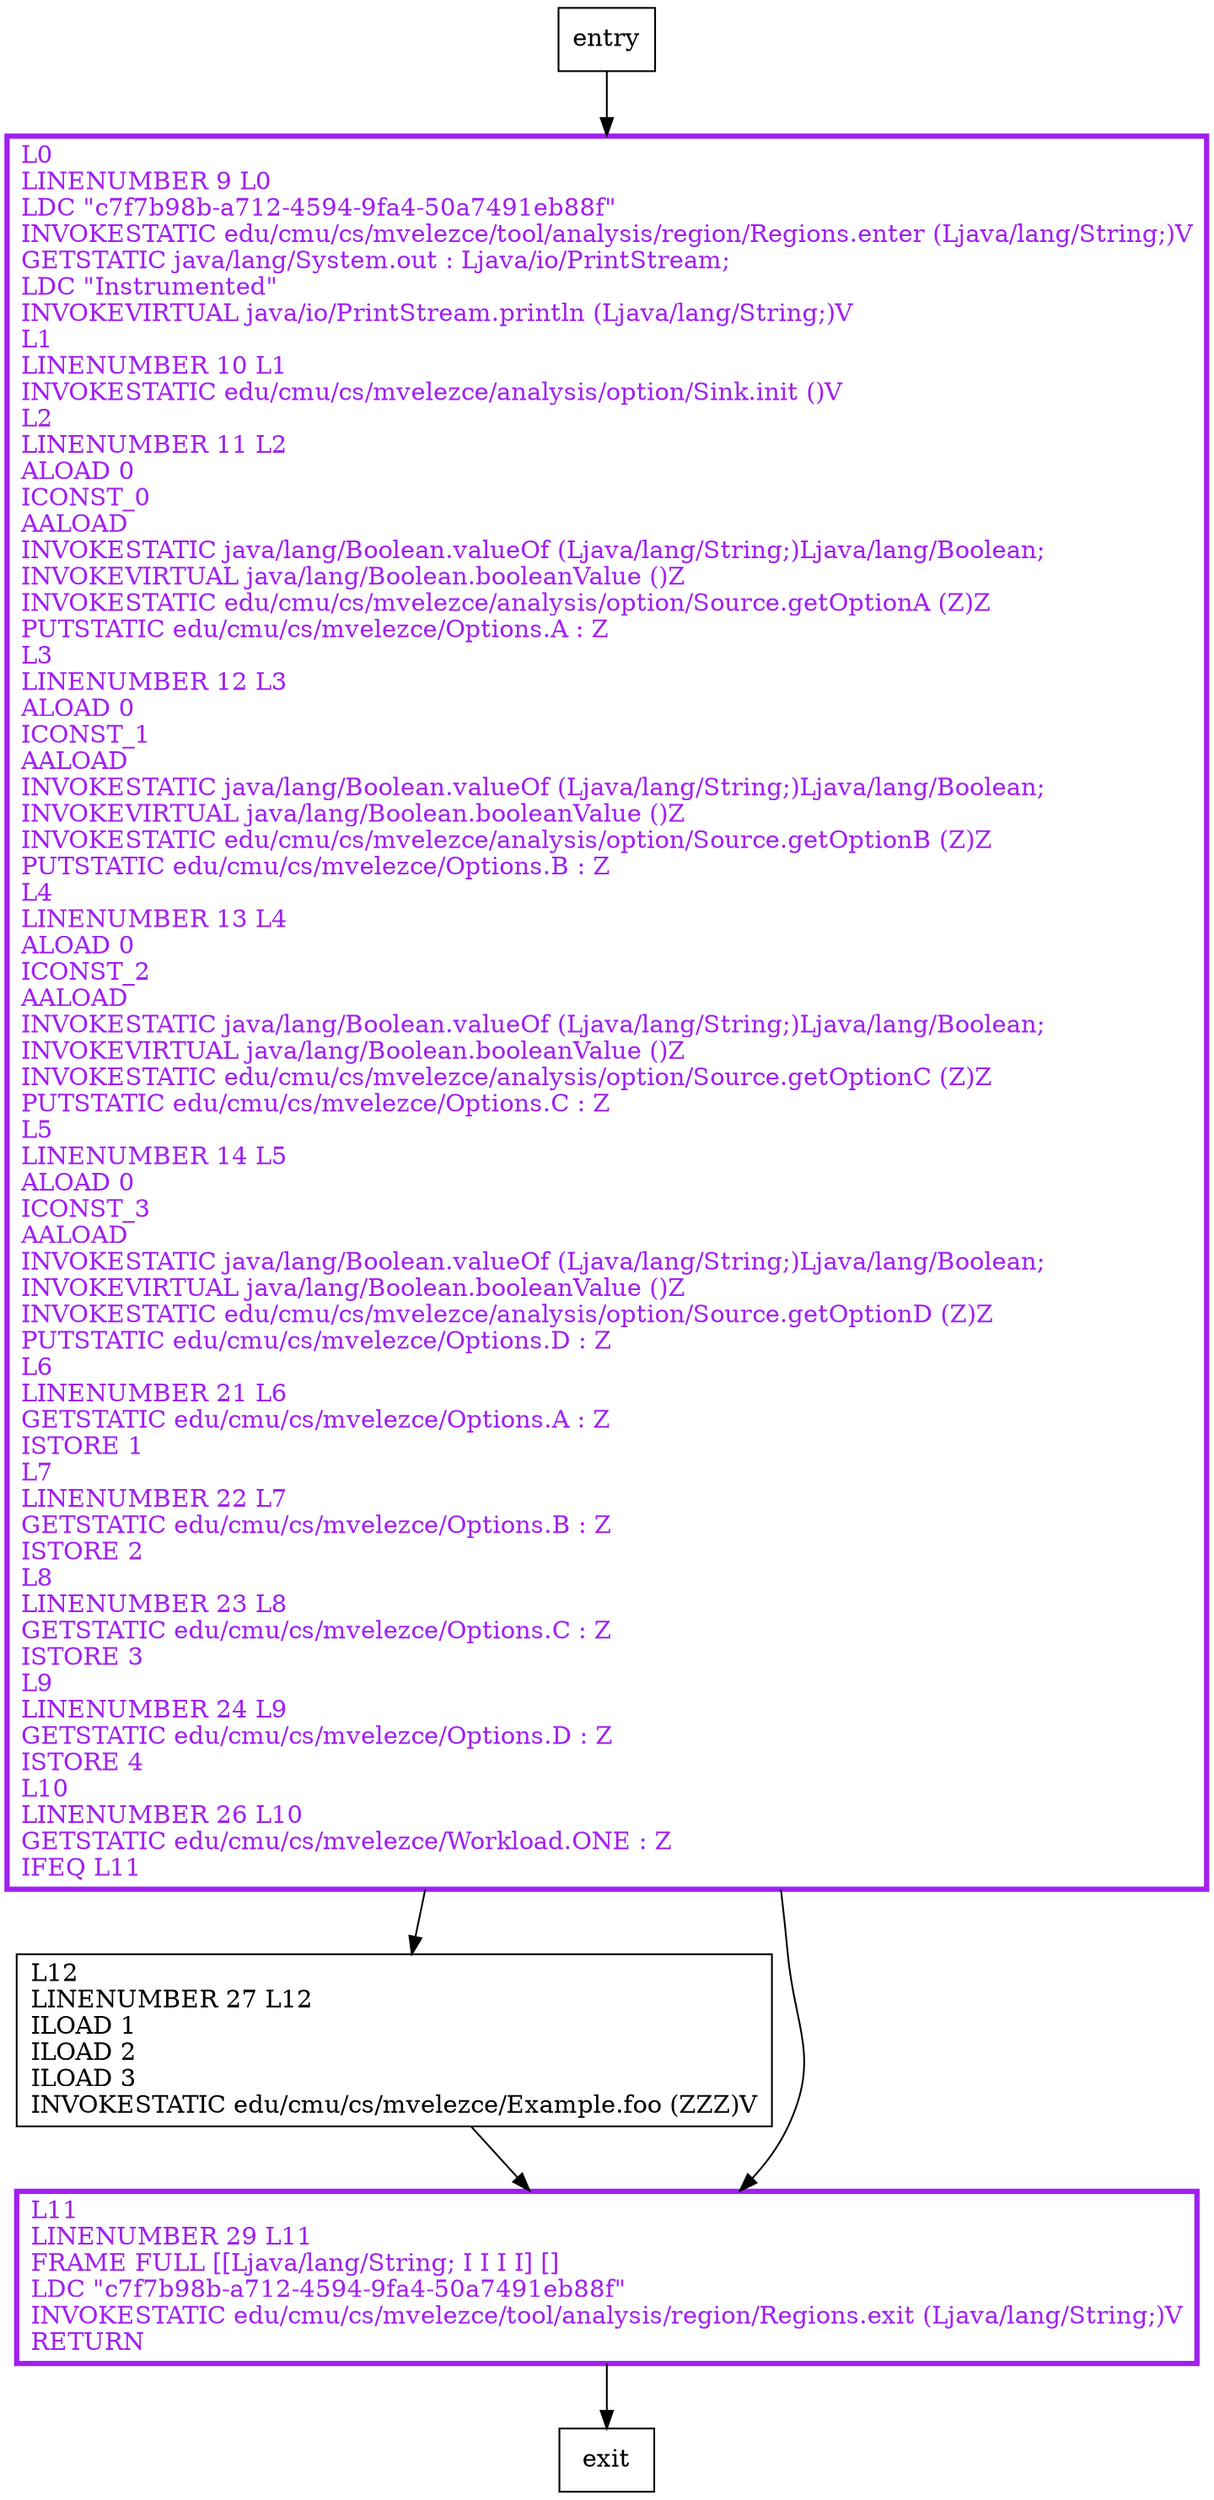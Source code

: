 digraph main {
node [shape=record];
1891799894 [label="L12\lLINENUMBER 27 L12\lILOAD 1\lILOAD 2\lILOAD 3\lINVOKESTATIC edu/cmu/cs/mvelezce/Example.foo (ZZZ)V\l"];
1968861720 [label="L11\lLINENUMBER 29 L11\lFRAME FULL [[Ljava/lang/String; I I I I] []\lLDC \"c7f7b98b-a712-4594-9fa4-50a7491eb88f\"\lINVOKESTATIC edu/cmu/cs/mvelezce/tool/analysis/region/Regions.exit (Ljava/lang/String;)V\lRETURN\l"];
343722304 [label="L0\lLINENUMBER 9 L0\lLDC \"c7f7b98b-a712-4594-9fa4-50a7491eb88f\"\lINVOKESTATIC edu/cmu/cs/mvelezce/tool/analysis/region/Regions.enter (Ljava/lang/String;)V\lGETSTATIC java/lang/System.out : Ljava/io/PrintStream;\lLDC \"Instrumented\"\lINVOKEVIRTUAL java/io/PrintStream.println (Ljava/lang/String;)V\lL1\lLINENUMBER 10 L1\lINVOKESTATIC edu/cmu/cs/mvelezce/analysis/option/Sink.init ()V\lL2\lLINENUMBER 11 L2\lALOAD 0\lICONST_0\lAALOAD\lINVOKESTATIC java/lang/Boolean.valueOf (Ljava/lang/String;)Ljava/lang/Boolean;\lINVOKEVIRTUAL java/lang/Boolean.booleanValue ()Z\lINVOKESTATIC edu/cmu/cs/mvelezce/analysis/option/Source.getOptionA (Z)Z\lPUTSTATIC edu/cmu/cs/mvelezce/Options.A : Z\lL3\lLINENUMBER 12 L3\lALOAD 0\lICONST_1\lAALOAD\lINVOKESTATIC java/lang/Boolean.valueOf (Ljava/lang/String;)Ljava/lang/Boolean;\lINVOKEVIRTUAL java/lang/Boolean.booleanValue ()Z\lINVOKESTATIC edu/cmu/cs/mvelezce/analysis/option/Source.getOptionB (Z)Z\lPUTSTATIC edu/cmu/cs/mvelezce/Options.B : Z\lL4\lLINENUMBER 13 L4\lALOAD 0\lICONST_2\lAALOAD\lINVOKESTATIC java/lang/Boolean.valueOf (Ljava/lang/String;)Ljava/lang/Boolean;\lINVOKEVIRTUAL java/lang/Boolean.booleanValue ()Z\lINVOKESTATIC edu/cmu/cs/mvelezce/analysis/option/Source.getOptionC (Z)Z\lPUTSTATIC edu/cmu/cs/mvelezce/Options.C : Z\lL5\lLINENUMBER 14 L5\lALOAD 0\lICONST_3\lAALOAD\lINVOKESTATIC java/lang/Boolean.valueOf (Ljava/lang/String;)Ljava/lang/Boolean;\lINVOKEVIRTUAL java/lang/Boolean.booleanValue ()Z\lINVOKESTATIC edu/cmu/cs/mvelezce/analysis/option/Source.getOptionD (Z)Z\lPUTSTATIC edu/cmu/cs/mvelezce/Options.D : Z\lL6\lLINENUMBER 21 L6\lGETSTATIC edu/cmu/cs/mvelezce/Options.A : Z\lISTORE 1\lL7\lLINENUMBER 22 L7\lGETSTATIC edu/cmu/cs/mvelezce/Options.B : Z\lISTORE 2\lL8\lLINENUMBER 23 L8\lGETSTATIC edu/cmu/cs/mvelezce/Options.C : Z\lISTORE 3\lL9\lLINENUMBER 24 L9\lGETSTATIC edu/cmu/cs/mvelezce/Options.D : Z\lISTORE 4\lL10\lLINENUMBER 26 L10\lGETSTATIC edu/cmu/cs/mvelezce/Workload.ONE : Z\lIFEQ L11\l"];
entry;
exit;
entry -> 343722304;
1891799894 -> 1968861720;
1968861720 -> exit;
343722304 -> 1891799894;
343722304 -> 1968861720;
1968861720[fontcolor="purple", penwidth=3, color="purple"];
343722304[fontcolor="purple", penwidth=3, color="purple"];
}
